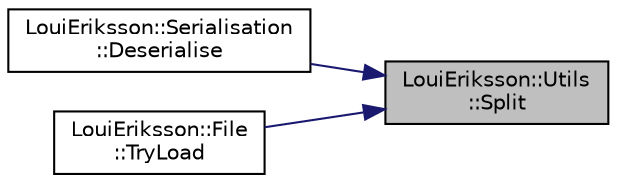 digraph "LouiEriksson::Utils::Split"
{
 // LATEX_PDF_SIZE
  edge [fontname="Helvetica",fontsize="10",labelfontname="Helvetica",labelfontsize="10"];
  node [fontname="Helvetica",fontsize="10",shape=record];
  rankdir="RL";
  Node1 [label="LouiEriksson::Utils\l::Split",height=0.2,width=0.4,color="black", fillcolor="grey75", style="filled", fontcolor="black",tooltip="Split a string in a collection of substrings using a divider."];
  Node1 -> Node2 [dir="back",color="midnightblue",fontsize="10",style="solid",fontname="Helvetica"];
  Node2 [label="LouiEriksson::Serialisation\l::Deserialise",height=0.2,width=0.4,color="black", fillcolor="white", style="filled",URL="$class_loui_eriksson_1_1_serialisation.html#a0a876ee6a6a449ce00f8ab01c26e2bac",tooltip=" "];
  Node1 -> Node3 [dir="back",color="midnightblue",fontsize="10",style="solid",fontname="Helvetica"];
  Node3 [label="LouiEriksson::File\l::TryLoad",height=0.2,width=0.4,color="black", fillcolor="white", style="filled",URL="$class_loui_eriksson_1_1_file.html#a7f37347379f5423bd8a0748fee370e4d",tooltip=" "];
}
